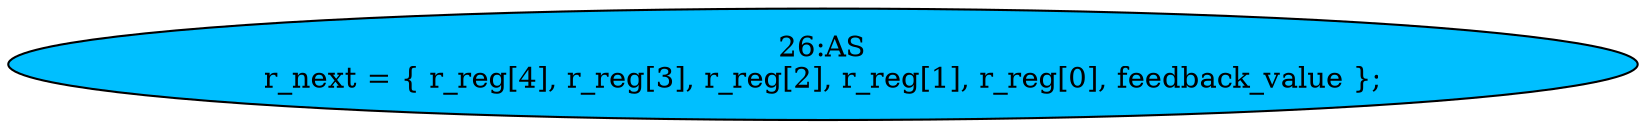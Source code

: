strict digraph "" {
	node [label="\N"];
	"26:AS"	[ast="<pyverilog.vparser.ast.Assign object at 0x7fa6a1cf7610>",
		def_var="['r_next']",
		fillcolor=deepskyblue,
		label="26:AS
r_next = { r_reg[4], r_reg[3], r_reg[2], r_reg[1], r_reg[0], feedback_value };",
		statements="[]",
		style=filled,
		typ=Assign,
		use_var="['r_reg', 'r_reg', 'r_reg', 'r_reg', 'r_reg', 'feedback_value']"];
}
